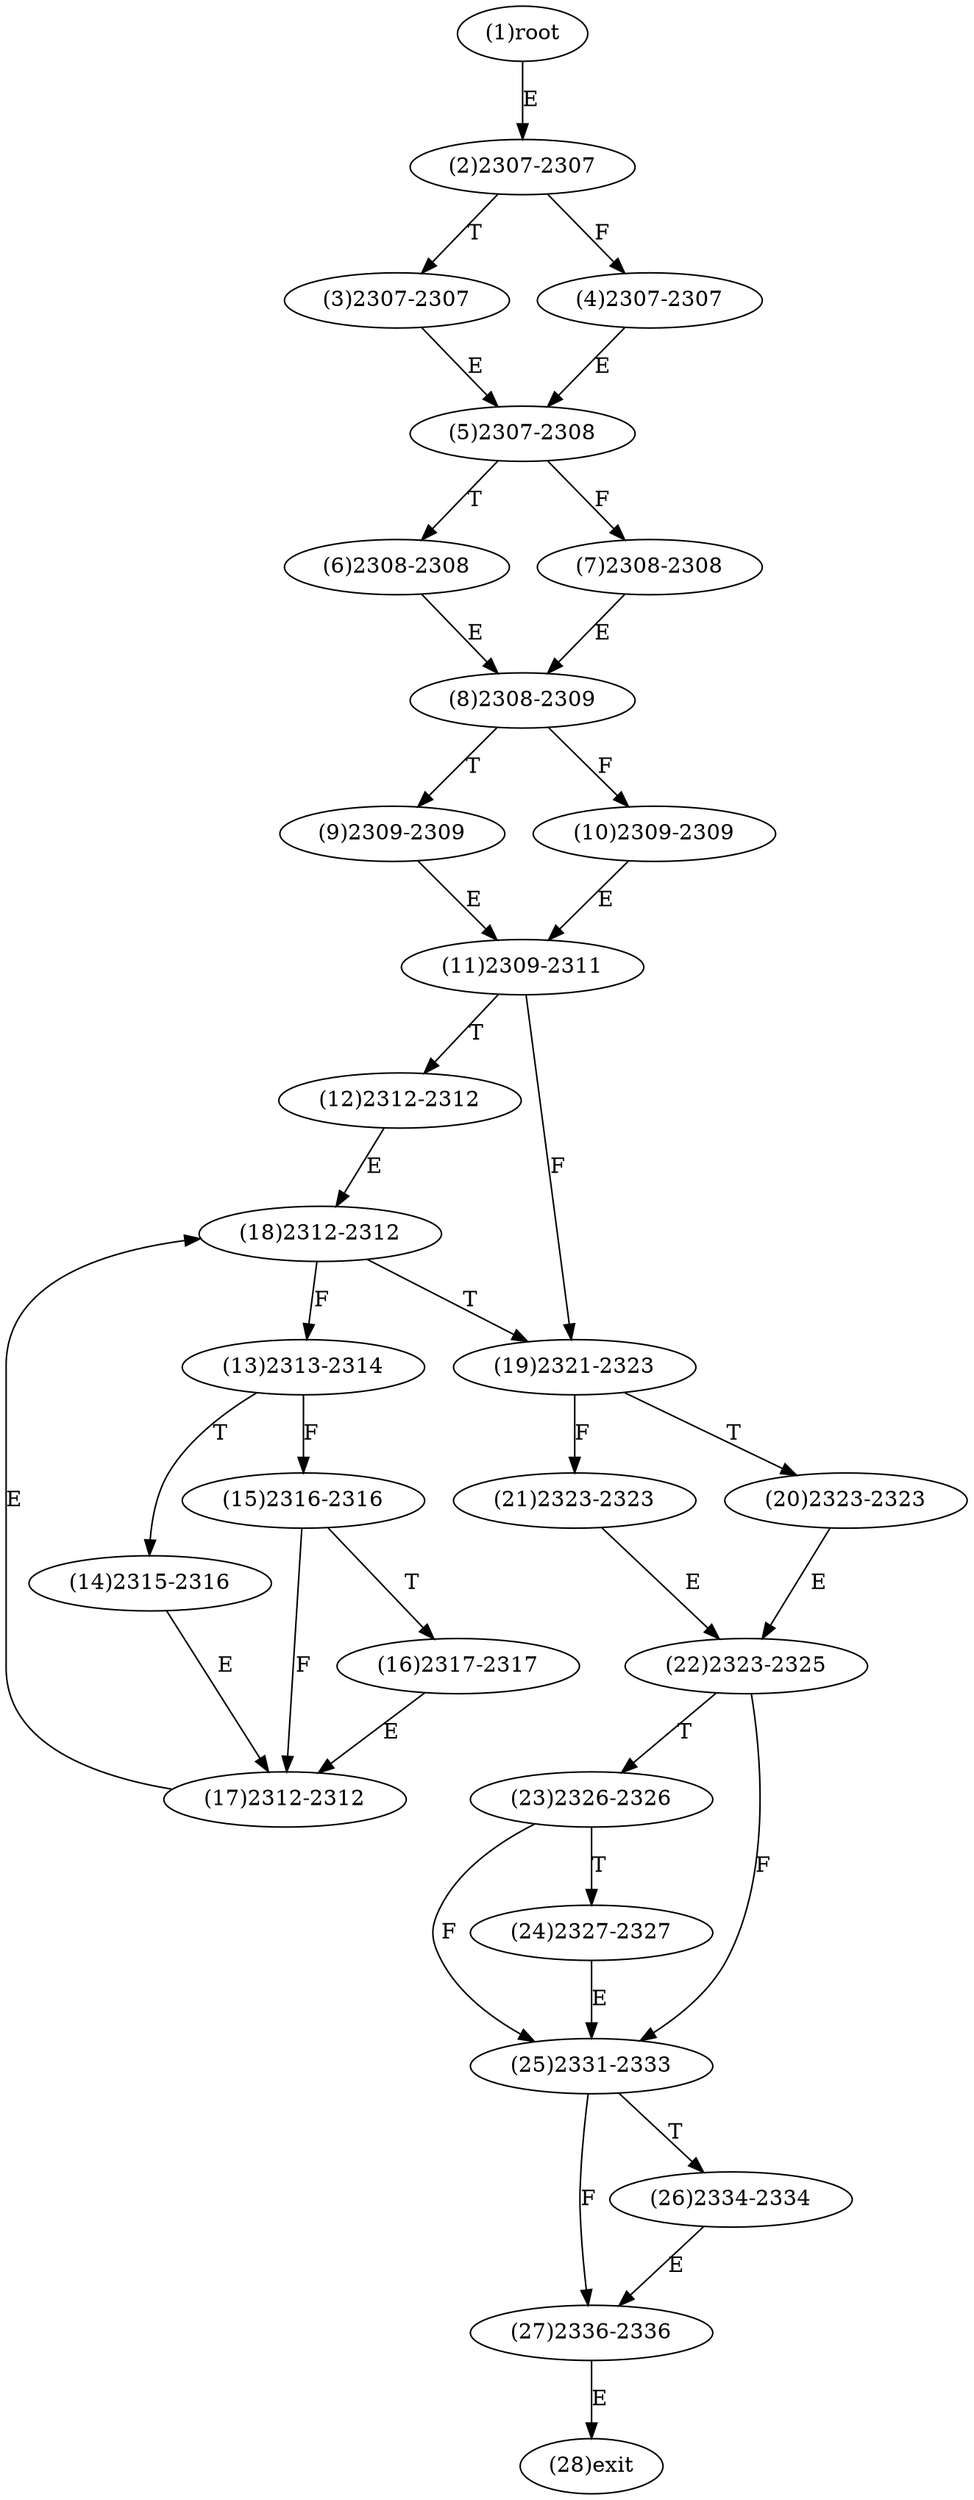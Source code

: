 digraph "" { 
1[ label="(1)root"];
2[ label="(2)2307-2307"];
3[ label="(3)2307-2307"];
4[ label="(4)2307-2307"];
5[ label="(5)2307-2308"];
6[ label="(6)2308-2308"];
7[ label="(7)2308-2308"];
8[ label="(8)2308-2309"];
9[ label="(9)2309-2309"];
10[ label="(10)2309-2309"];
11[ label="(11)2309-2311"];
12[ label="(12)2312-2312"];
13[ label="(13)2313-2314"];
14[ label="(14)2315-2316"];
15[ label="(15)2316-2316"];
17[ label="(17)2312-2312"];
16[ label="(16)2317-2317"];
19[ label="(19)2321-2323"];
18[ label="(18)2312-2312"];
21[ label="(21)2323-2323"];
20[ label="(20)2323-2323"];
23[ label="(23)2326-2326"];
22[ label="(22)2323-2325"];
25[ label="(25)2331-2333"];
24[ label="(24)2327-2327"];
27[ label="(27)2336-2336"];
26[ label="(26)2334-2334"];
28[ label="(28)exit"];
1->2[ label="E"];
2->4[ label="F"];
2->3[ label="T"];
3->5[ label="E"];
4->5[ label="E"];
5->7[ label="F"];
5->6[ label="T"];
6->8[ label="E"];
7->8[ label="E"];
8->10[ label="F"];
8->9[ label="T"];
9->11[ label="E"];
10->11[ label="E"];
11->19[ label="F"];
11->12[ label="T"];
12->18[ label="E"];
13->15[ label="F"];
13->14[ label="T"];
14->17[ label="E"];
15->17[ label="F"];
15->16[ label="T"];
16->17[ label="E"];
17->18[ label="E"];
18->13[ label="F"];
18->19[ label="T"];
19->21[ label="F"];
19->20[ label="T"];
20->22[ label="E"];
21->22[ label="E"];
22->25[ label="F"];
22->23[ label="T"];
23->25[ label="F"];
23->24[ label="T"];
24->25[ label="E"];
25->27[ label="F"];
25->26[ label="T"];
26->27[ label="E"];
27->28[ label="E"];
}